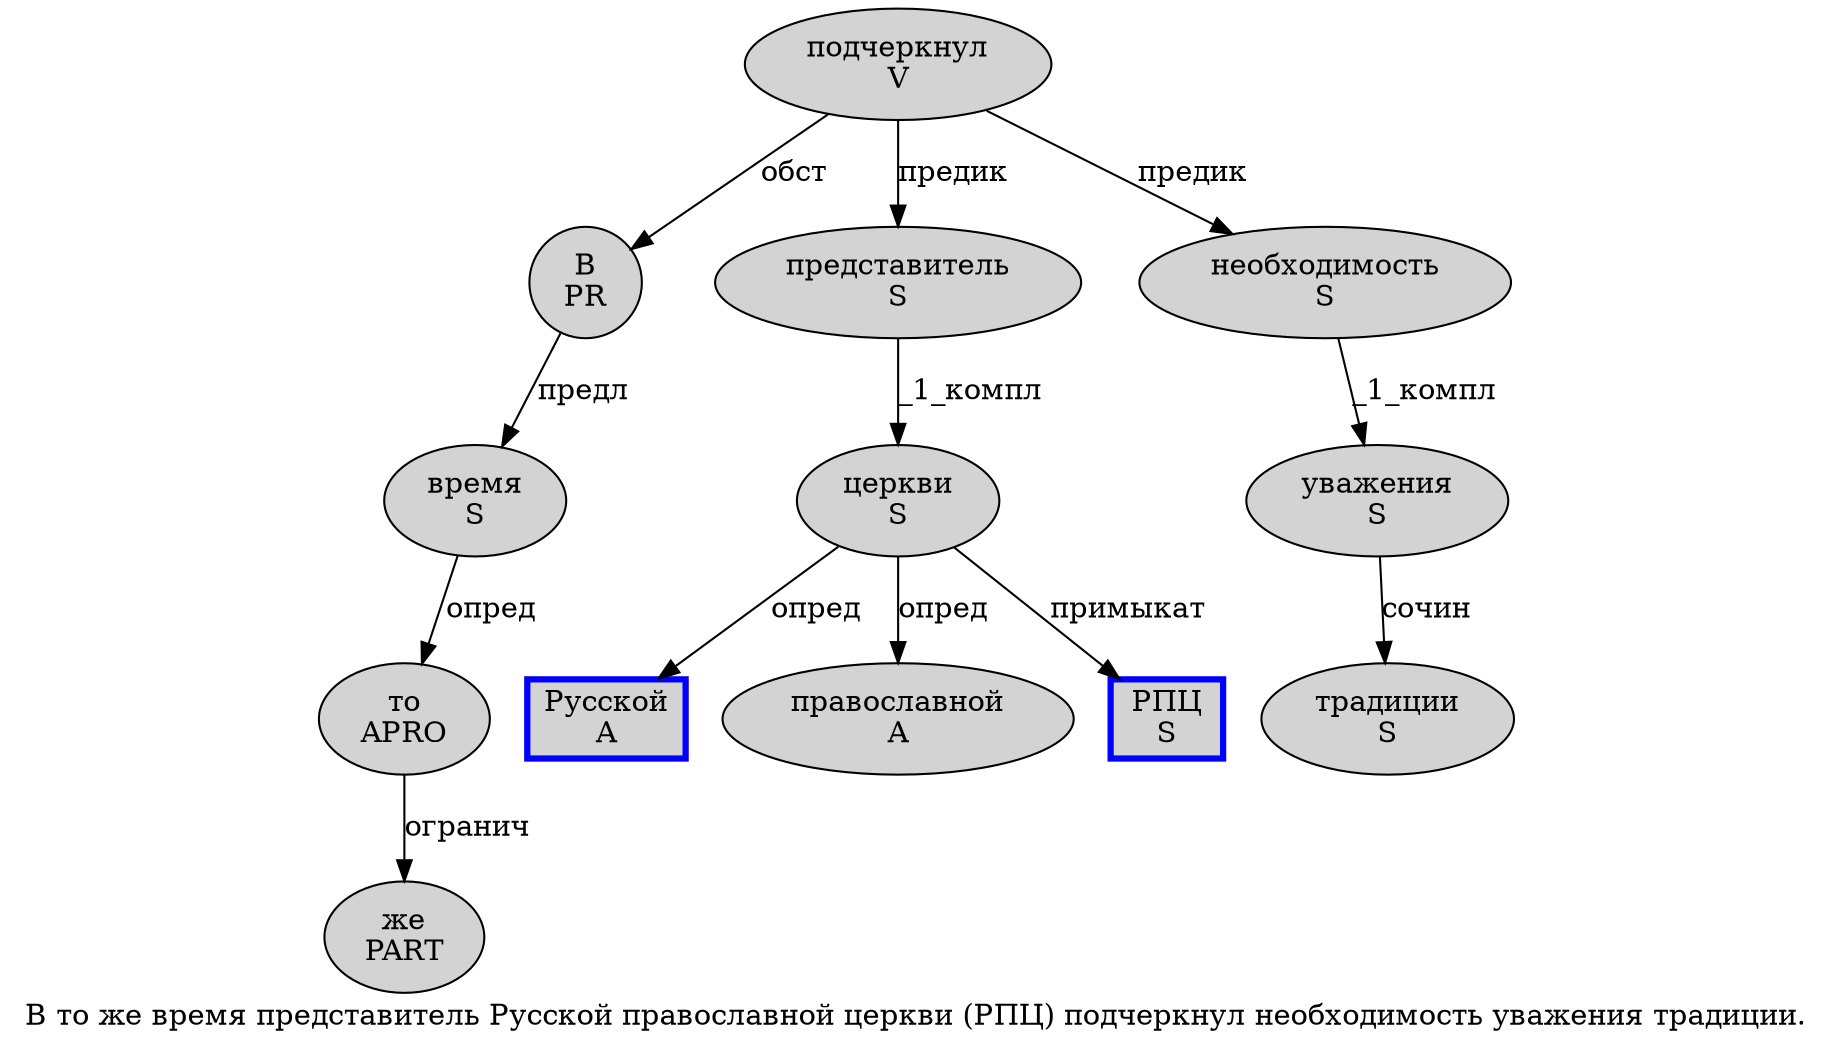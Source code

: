 digraph SENTENCE_877 {
	graph [label="В то же время представитель Русской православной церкви (РПЦ) подчеркнул необходимость уважения традиции."]
	node [style=filled]
		0 [label="В
PR" color="" fillcolor=lightgray penwidth=1 shape=ellipse]
		1 [label="то
APRO" color="" fillcolor=lightgray penwidth=1 shape=ellipse]
		2 [label="же
PART" color="" fillcolor=lightgray penwidth=1 shape=ellipse]
		3 [label="время
S" color="" fillcolor=lightgray penwidth=1 shape=ellipse]
		4 [label="представитель
S" color="" fillcolor=lightgray penwidth=1 shape=ellipse]
		5 [label="Русской
A" color=blue fillcolor=lightgray penwidth=3 shape=box]
		6 [label="православной
A" color="" fillcolor=lightgray penwidth=1 shape=ellipse]
		7 [label="церкви
S" color="" fillcolor=lightgray penwidth=1 shape=ellipse]
		9 [label="РПЦ
S" color=blue fillcolor=lightgray penwidth=3 shape=box]
		11 [label="подчеркнул
V" color="" fillcolor=lightgray penwidth=1 shape=ellipse]
		12 [label="необходимость
S" color="" fillcolor=lightgray penwidth=1 shape=ellipse]
		13 [label="уважения
S" color="" fillcolor=lightgray penwidth=1 shape=ellipse]
		14 [label="традиции
S" color="" fillcolor=lightgray penwidth=1 shape=ellipse]
			1 -> 2 [label="огранич"]
			12 -> 13 [label="_1_компл"]
			13 -> 14 [label="сочин"]
			11 -> 0 [label="обст"]
			11 -> 4 [label="предик"]
			11 -> 12 [label="предик"]
			3 -> 1 [label="опред"]
			4 -> 7 [label="_1_компл"]
			7 -> 5 [label="опред"]
			7 -> 6 [label="опред"]
			7 -> 9 [label="примыкат"]
			0 -> 3 [label="предл"]
}